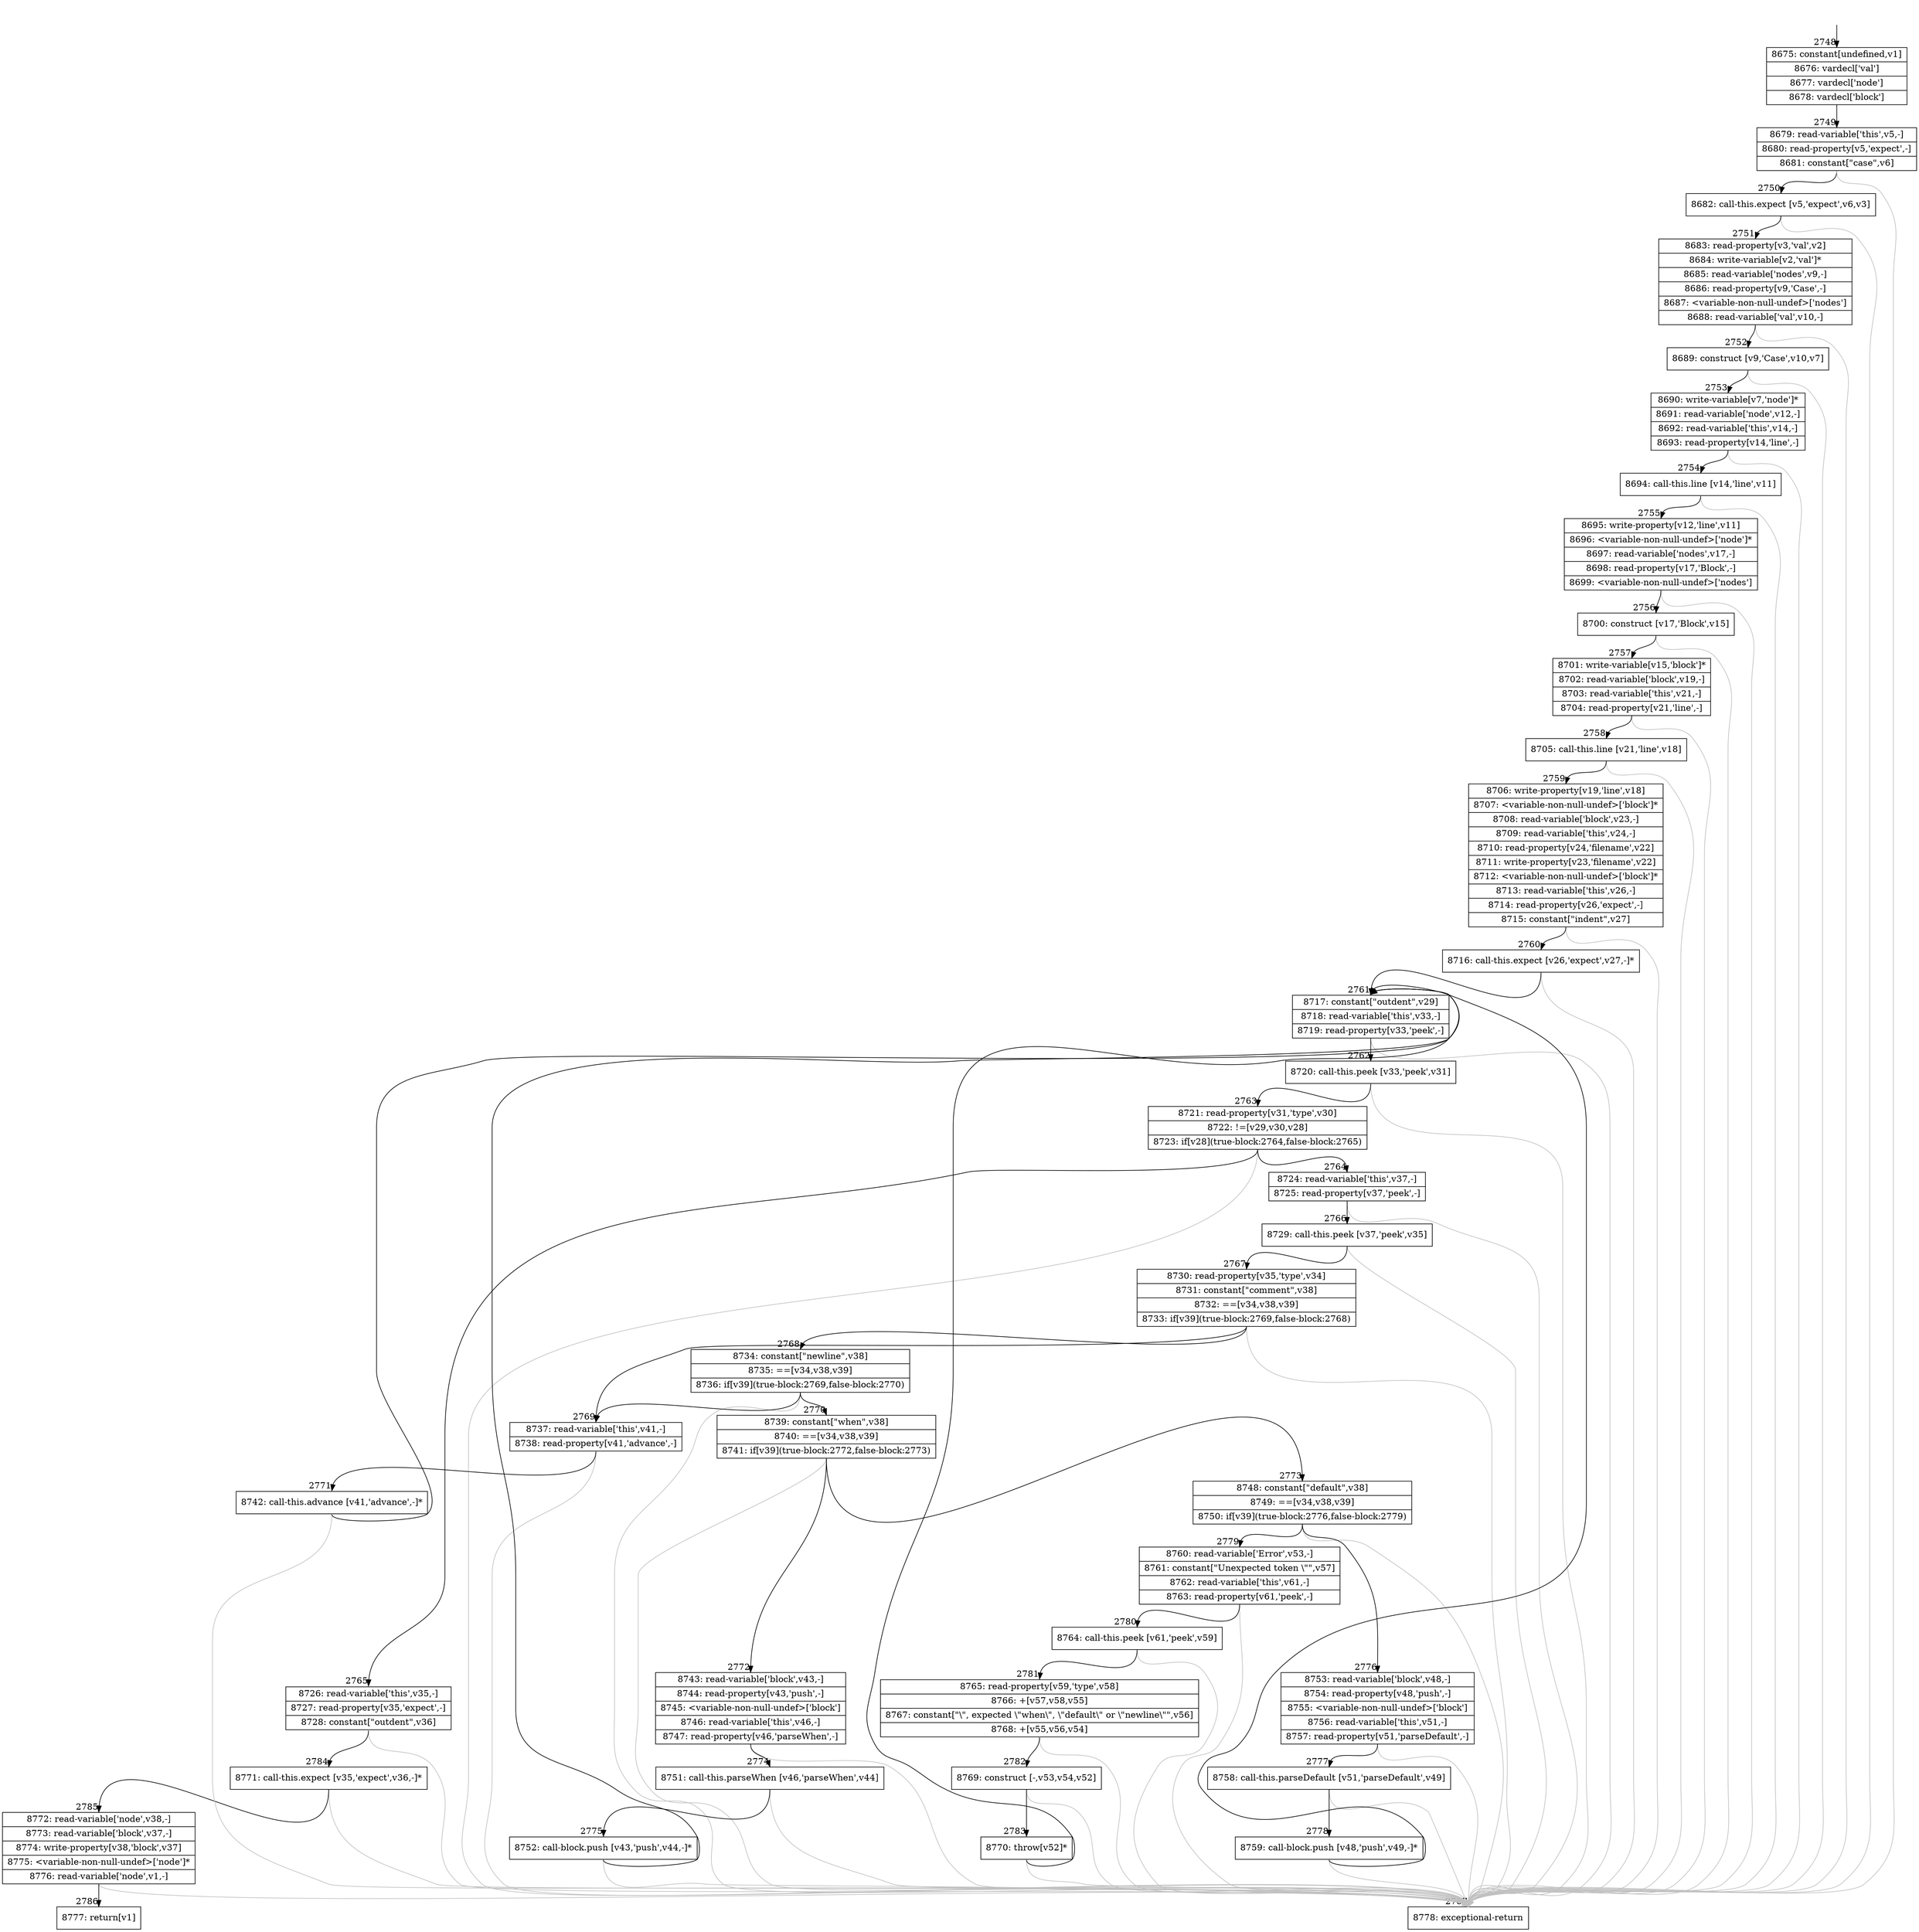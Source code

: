 digraph {
rankdir="TD"
BB_entry169[shape=none,label=""];
BB_entry169 -> BB2748 [tailport=s, headport=n, headlabel="    2748"]
BB2748 [shape=record label="{8675: constant[undefined,v1]|8676: vardecl['val']|8677: vardecl['node']|8678: vardecl['block']}" ] 
BB2748 -> BB2749 [tailport=s, headport=n, headlabel="      2749"]
BB2749 [shape=record label="{8679: read-variable['this',v5,-]|8680: read-property[v5,'expect',-]|8681: constant[\"case\",v6]}" ] 
BB2749 -> BB2750 [tailport=s, headport=n, headlabel="      2750"]
BB2749 -> BB2787 [tailport=s, headport=n, color=gray, headlabel="      2787"]
BB2750 [shape=record label="{8682: call-this.expect [v5,'expect',v6,v3]}" ] 
BB2750 -> BB2751 [tailport=s, headport=n, headlabel="      2751"]
BB2750 -> BB2787 [tailport=s, headport=n, color=gray]
BB2751 [shape=record label="{8683: read-property[v3,'val',v2]|8684: write-variable[v2,'val']*|8685: read-variable['nodes',v9,-]|8686: read-property[v9,'Case',-]|8687: \<variable-non-null-undef\>['nodes']|8688: read-variable['val',v10,-]}" ] 
BB2751 -> BB2752 [tailport=s, headport=n, headlabel="      2752"]
BB2751 -> BB2787 [tailport=s, headport=n, color=gray]
BB2752 [shape=record label="{8689: construct [v9,'Case',v10,v7]}" ] 
BB2752 -> BB2753 [tailport=s, headport=n, headlabel="      2753"]
BB2752 -> BB2787 [tailport=s, headport=n, color=gray]
BB2753 [shape=record label="{8690: write-variable[v7,'node']*|8691: read-variable['node',v12,-]|8692: read-variable['this',v14,-]|8693: read-property[v14,'line',-]}" ] 
BB2753 -> BB2754 [tailport=s, headport=n, headlabel="      2754"]
BB2753 -> BB2787 [tailport=s, headport=n, color=gray]
BB2754 [shape=record label="{8694: call-this.line [v14,'line',v11]}" ] 
BB2754 -> BB2755 [tailport=s, headport=n, headlabel="      2755"]
BB2754 -> BB2787 [tailport=s, headport=n, color=gray]
BB2755 [shape=record label="{8695: write-property[v12,'line',v11]|8696: \<variable-non-null-undef\>['node']*|8697: read-variable['nodes',v17,-]|8698: read-property[v17,'Block',-]|8699: \<variable-non-null-undef\>['nodes']}" ] 
BB2755 -> BB2756 [tailport=s, headport=n, headlabel="      2756"]
BB2755 -> BB2787 [tailport=s, headport=n, color=gray]
BB2756 [shape=record label="{8700: construct [v17,'Block',v15]}" ] 
BB2756 -> BB2757 [tailport=s, headport=n, headlabel="      2757"]
BB2756 -> BB2787 [tailport=s, headport=n, color=gray]
BB2757 [shape=record label="{8701: write-variable[v15,'block']*|8702: read-variable['block',v19,-]|8703: read-variable['this',v21,-]|8704: read-property[v21,'line',-]}" ] 
BB2757 -> BB2758 [tailport=s, headport=n, headlabel="      2758"]
BB2757 -> BB2787 [tailport=s, headport=n, color=gray]
BB2758 [shape=record label="{8705: call-this.line [v21,'line',v18]}" ] 
BB2758 -> BB2759 [tailport=s, headport=n, headlabel="      2759"]
BB2758 -> BB2787 [tailport=s, headport=n, color=gray]
BB2759 [shape=record label="{8706: write-property[v19,'line',v18]|8707: \<variable-non-null-undef\>['block']*|8708: read-variable['block',v23,-]|8709: read-variable['this',v24,-]|8710: read-property[v24,'filename',v22]|8711: write-property[v23,'filename',v22]|8712: \<variable-non-null-undef\>['block']*|8713: read-variable['this',v26,-]|8714: read-property[v26,'expect',-]|8715: constant[\"indent\",v27]}" ] 
BB2759 -> BB2760 [tailport=s, headport=n, headlabel="      2760"]
BB2759 -> BB2787 [tailport=s, headport=n, color=gray]
BB2760 [shape=record label="{8716: call-this.expect [v26,'expect',v27,-]*}" ] 
BB2760 -> BB2761 [tailport=s, headport=n, headlabel="      2761"]
BB2760 -> BB2787 [tailport=s, headport=n, color=gray]
BB2761 [shape=record label="{8717: constant[\"outdent\",v29]|8718: read-variable['this',v33,-]|8719: read-property[v33,'peek',-]}" ] 
BB2761 -> BB2762 [tailport=s, headport=n, headlabel="      2762"]
BB2761 -> BB2787 [tailport=s, headport=n, color=gray]
BB2762 [shape=record label="{8720: call-this.peek [v33,'peek',v31]}" ] 
BB2762 -> BB2763 [tailport=s, headport=n, headlabel="      2763"]
BB2762 -> BB2787 [tailport=s, headport=n, color=gray]
BB2763 [shape=record label="{8721: read-property[v31,'type',v30]|8722: !=[v29,v30,v28]|8723: if[v28](true-block:2764,false-block:2765)}" ] 
BB2763 -> BB2764 [tailport=s, headport=n, headlabel="      2764"]
BB2763 -> BB2765 [tailport=s, headport=n, headlabel="      2765"]
BB2763 -> BB2787 [tailport=s, headport=n, color=gray]
BB2764 [shape=record label="{8724: read-variable['this',v37,-]|8725: read-property[v37,'peek',-]}" ] 
BB2764 -> BB2766 [tailport=s, headport=n, headlabel="      2766"]
BB2764 -> BB2787 [tailport=s, headport=n, color=gray]
BB2765 [shape=record label="{8726: read-variable['this',v35,-]|8727: read-property[v35,'expect',-]|8728: constant[\"outdent\",v36]}" ] 
BB2765 -> BB2784 [tailport=s, headport=n, headlabel="      2784"]
BB2765 -> BB2787 [tailport=s, headport=n, color=gray]
BB2766 [shape=record label="{8729: call-this.peek [v37,'peek',v35]}" ] 
BB2766 -> BB2767 [tailport=s, headport=n, headlabel="      2767"]
BB2766 -> BB2787 [tailport=s, headport=n, color=gray]
BB2767 [shape=record label="{8730: read-property[v35,'type',v34]|8731: constant[\"comment\",v38]|8732: ==[v34,v38,v39]|8733: if[v39](true-block:2769,false-block:2768)}" ] 
BB2767 -> BB2769 [tailport=s, headport=n, headlabel="      2769"]
BB2767 -> BB2768 [tailport=s, headport=n, headlabel="      2768"]
BB2767 -> BB2787 [tailport=s, headport=n, color=gray]
BB2768 [shape=record label="{8734: constant[\"newline\",v38]|8735: ==[v34,v38,v39]|8736: if[v39](true-block:2769,false-block:2770)}" ] 
BB2768 -> BB2769 [tailport=s, headport=n]
BB2768 -> BB2770 [tailport=s, headport=n, headlabel="      2770"]
BB2768 -> BB2787 [tailport=s, headport=n, color=gray]
BB2769 [shape=record label="{8737: read-variable['this',v41,-]|8738: read-property[v41,'advance',-]}" ] 
BB2769 -> BB2771 [tailport=s, headport=n, headlabel="      2771"]
BB2769 -> BB2787 [tailport=s, headport=n, color=gray]
BB2770 [shape=record label="{8739: constant[\"when\",v38]|8740: ==[v34,v38,v39]|8741: if[v39](true-block:2772,false-block:2773)}" ] 
BB2770 -> BB2772 [tailport=s, headport=n, headlabel="      2772"]
BB2770 -> BB2773 [tailport=s, headport=n, headlabel="      2773"]
BB2770 -> BB2787 [tailport=s, headport=n, color=gray]
BB2771 [shape=record label="{8742: call-this.advance [v41,'advance',-]*}" ] 
BB2771 -> BB2761 [tailport=s, headport=n]
BB2771 -> BB2787 [tailport=s, headport=n, color=gray]
BB2772 [shape=record label="{8743: read-variable['block',v43,-]|8744: read-property[v43,'push',-]|8745: \<variable-non-null-undef\>['block']|8746: read-variable['this',v46,-]|8747: read-property[v46,'parseWhen',-]}" ] 
BB2772 -> BB2774 [tailport=s, headport=n, headlabel="      2774"]
BB2772 -> BB2787 [tailport=s, headport=n, color=gray]
BB2773 [shape=record label="{8748: constant[\"default\",v38]|8749: ==[v34,v38,v39]|8750: if[v39](true-block:2776,false-block:2779)}" ] 
BB2773 -> BB2776 [tailport=s, headport=n, headlabel="      2776"]
BB2773 -> BB2779 [tailport=s, headport=n, headlabel="      2779"]
BB2773 -> BB2787 [tailport=s, headport=n, color=gray]
BB2774 [shape=record label="{8751: call-this.parseWhen [v46,'parseWhen',v44]}" ] 
BB2774 -> BB2775 [tailport=s, headport=n, headlabel="      2775"]
BB2774 -> BB2787 [tailport=s, headport=n, color=gray]
BB2775 [shape=record label="{8752: call-block.push [v43,'push',v44,-]*}" ] 
BB2775 -> BB2761 [tailport=s, headport=n]
BB2775 -> BB2787 [tailport=s, headport=n, color=gray]
BB2776 [shape=record label="{8753: read-variable['block',v48,-]|8754: read-property[v48,'push',-]|8755: \<variable-non-null-undef\>['block']|8756: read-variable['this',v51,-]|8757: read-property[v51,'parseDefault',-]}" ] 
BB2776 -> BB2777 [tailport=s, headport=n, headlabel="      2777"]
BB2776 -> BB2787 [tailport=s, headport=n, color=gray]
BB2777 [shape=record label="{8758: call-this.parseDefault [v51,'parseDefault',v49]}" ] 
BB2777 -> BB2778 [tailport=s, headport=n, headlabel="      2778"]
BB2777 -> BB2787 [tailport=s, headport=n, color=gray]
BB2778 [shape=record label="{8759: call-block.push [v48,'push',v49,-]*}" ] 
BB2778 -> BB2761 [tailport=s, headport=n]
BB2778 -> BB2787 [tailport=s, headport=n, color=gray]
BB2779 [shape=record label="{8760: read-variable['Error',v53,-]|8761: constant[\"Unexpected token \\\"\",v57]|8762: read-variable['this',v61,-]|8763: read-property[v61,'peek',-]}" ] 
BB2779 -> BB2780 [tailport=s, headport=n, headlabel="      2780"]
BB2779 -> BB2787 [tailport=s, headport=n, color=gray]
BB2780 [shape=record label="{8764: call-this.peek [v61,'peek',v59]}" ] 
BB2780 -> BB2781 [tailport=s, headport=n, headlabel="      2781"]
BB2780 -> BB2787 [tailport=s, headport=n, color=gray]
BB2781 [shape=record label="{8765: read-property[v59,'type',v58]|8766: +[v57,v58,v55]|8767: constant[\"\\\", expected \\\"when\\\", \\\"default\\\" or \\\"newline\\\"\",v56]|8768: +[v55,v56,v54]}" ] 
BB2781 -> BB2782 [tailport=s, headport=n, headlabel="      2782"]
BB2781 -> BB2787 [tailport=s, headport=n, color=gray]
BB2782 [shape=record label="{8769: construct [-,v53,v54,v52]}" ] 
BB2782 -> BB2783 [tailport=s, headport=n, headlabel="      2783"]
BB2782 -> BB2787 [tailport=s, headport=n, color=gray]
BB2783 [shape=record label="{8770: throw[v52]*}" ] 
BB2783 -> BB2761 [tailport=s, headport=n]
BB2783 -> BB2787 [tailport=s, headport=n, color=gray]
BB2784 [shape=record label="{8771: call-this.expect [v35,'expect',v36,-]*}" ] 
BB2784 -> BB2785 [tailport=s, headport=n, headlabel="      2785"]
BB2784 -> BB2787 [tailport=s, headport=n, color=gray]
BB2785 [shape=record label="{8772: read-variable['node',v38,-]|8773: read-variable['block',v37,-]|8774: write-property[v38,'block',v37]|8775: \<variable-non-null-undef\>['node']*|8776: read-variable['node',v1,-]}" ] 
BB2785 -> BB2786 [tailport=s, headport=n, headlabel="      2786"]
BB2785 -> BB2787 [tailport=s, headport=n, color=gray]
BB2786 [shape=record label="{8777: return[v1]}" ] 
BB2787 [shape=record label="{8778: exceptional-return}" ] 
//#$~ 3061
}
